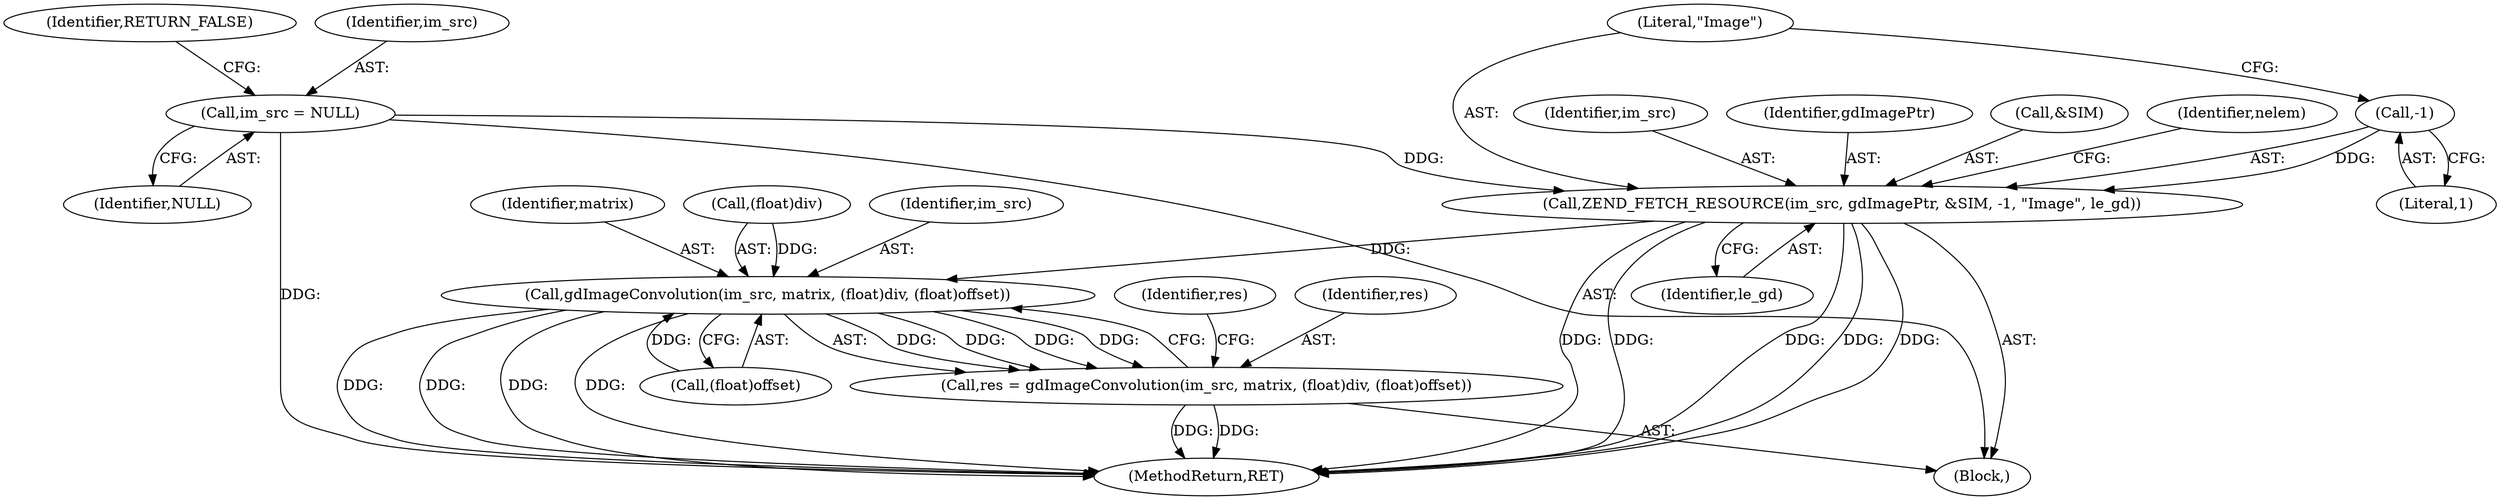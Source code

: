 digraph "0_php-src_2938329ce19cb8c4197dec146c3ec887c6f61d01_0@pointer" {
"1000129" [label="(Call,ZEND_FETCH_RESOURCE(im_src, gdImagePtr, &SIM, -1, \"Image\", le_gd))"];
"1000114" [label="(Call,im_src = NULL)"];
"1000134" [label="(Call,-1)"];
"1000256" [label="(Call,gdImageConvolution(im_src, matrix, (float)div, (float)offset))"];
"1000254" [label="(Call,res = gdImageConvolution(im_src, matrix, (float)div, (float)offset))"];
"1000136" [label="(Literal,\"Image\")"];
"1000257" [label="(Identifier,im_src)"];
"1000258" [label="(Identifier,matrix)"];
"1000255" [label="(Identifier,res)"];
"1000134" [label="(Call,-1)"];
"1000130" [label="(Identifier,im_src)"];
"1000262" [label="(Call,(float)offset)"];
"1000137" [label="(Identifier,le_gd)"];
"1000116" [label="(Identifier,NULL)"];
"1000131" [label="(Identifier,gdImagePtr)"];
"1000132" [label="(Call,&SIM)"];
"1000102" [label="(Block,)"];
"1000129" [label="(Call,ZEND_FETCH_RESOURCE(im_src, gdImagePtr, &SIM, -1, \"Image\", le_gd))"];
"1000256" [label="(Call,gdImageConvolution(im_src, matrix, (float)div, (float)offset))"];
"1000135" [label="(Literal,1)"];
"1000139" [label="(Identifier,nelem)"];
"1000254" [label="(Call,res = gdImageConvolution(im_src, matrix, (float)div, (float)offset))"];
"1000128" [label="(Identifier,RETURN_FALSE)"];
"1000115" [label="(Identifier,im_src)"];
"1000272" [label="(MethodReturn,RET)"];
"1000259" [label="(Call,(float)div)"];
"1000266" [label="(Identifier,res)"];
"1000114" [label="(Call,im_src = NULL)"];
"1000129" -> "1000102"  [label="AST: "];
"1000129" -> "1000137"  [label="CFG: "];
"1000130" -> "1000129"  [label="AST: "];
"1000131" -> "1000129"  [label="AST: "];
"1000132" -> "1000129"  [label="AST: "];
"1000134" -> "1000129"  [label="AST: "];
"1000136" -> "1000129"  [label="AST: "];
"1000137" -> "1000129"  [label="AST: "];
"1000139" -> "1000129"  [label="CFG: "];
"1000129" -> "1000272"  [label="DDG: "];
"1000129" -> "1000272"  [label="DDG: "];
"1000129" -> "1000272"  [label="DDG: "];
"1000129" -> "1000272"  [label="DDG: "];
"1000129" -> "1000272"  [label="DDG: "];
"1000114" -> "1000129"  [label="DDG: "];
"1000134" -> "1000129"  [label="DDG: "];
"1000129" -> "1000256"  [label="DDG: "];
"1000114" -> "1000102"  [label="AST: "];
"1000114" -> "1000116"  [label="CFG: "];
"1000115" -> "1000114"  [label="AST: "];
"1000116" -> "1000114"  [label="AST: "];
"1000128" -> "1000114"  [label="CFG: "];
"1000114" -> "1000272"  [label="DDG: "];
"1000134" -> "1000135"  [label="CFG: "];
"1000135" -> "1000134"  [label="AST: "];
"1000136" -> "1000134"  [label="CFG: "];
"1000256" -> "1000254"  [label="AST: "];
"1000256" -> "1000262"  [label="CFG: "];
"1000257" -> "1000256"  [label="AST: "];
"1000258" -> "1000256"  [label="AST: "];
"1000259" -> "1000256"  [label="AST: "];
"1000262" -> "1000256"  [label="AST: "];
"1000254" -> "1000256"  [label="CFG: "];
"1000256" -> "1000272"  [label="DDG: "];
"1000256" -> "1000272"  [label="DDG: "];
"1000256" -> "1000272"  [label="DDG: "];
"1000256" -> "1000272"  [label="DDG: "];
"1000256" -> "1000254"  [label="DDG: "];
"1000256" -> "1000254"  [label="DDG: "];
"1000256" -> "1000254"  [label="DDG: "];
"1000256" -> "1000254"  [label="DDG: "];
"1000259" -> "1000256"  [label="DDG: "];
"1000262" -> "1000256"  [label="DDG: "];
"1000254" -> "1000102"  [label="AST: "];
"1000255" -> "1000254"  [label="AST: "];
"1000266" -> "1000254"  [label="CFG: "];
"1000254" -> "1000272"  [label="DDG: "];
"1000254" -> "1000272"  [label="DDG: "];
}
